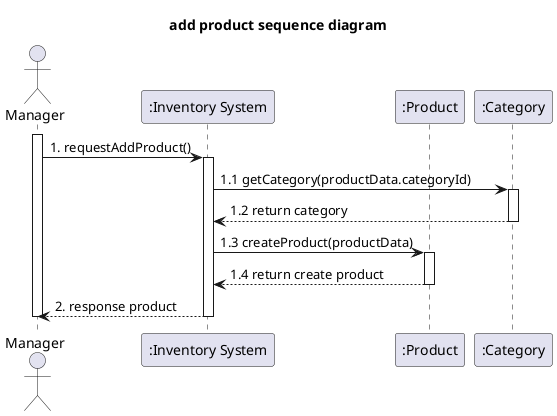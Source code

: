 @startuml
'example
title add product sequence diagram

actor Manager as actorManager
participant ":Inventory System" as InventorySystem
participant ":Product" as classProduct
participant ":Category" as classCategory

activate actorManager

actorManager -> InventorySystem: 1. requestAddProduct()
activate InventorySystem

InventorySystem -> classCategory: 1.1 getCategory(productData.categoryId)
activate classCategory

classCategory --> InventorySystem: 1.2 return category
deactivate classCategory

InventorySystem -> classProduct: 1.3 createProduct(productData)
activate classProduct


classProduct --> InventorySystem: 1.4 return create product
deactivate classProduct

InventorySystem --> actorManager: 2. response product
deactivate InventorySystem

deactivate actorManager

@enduml